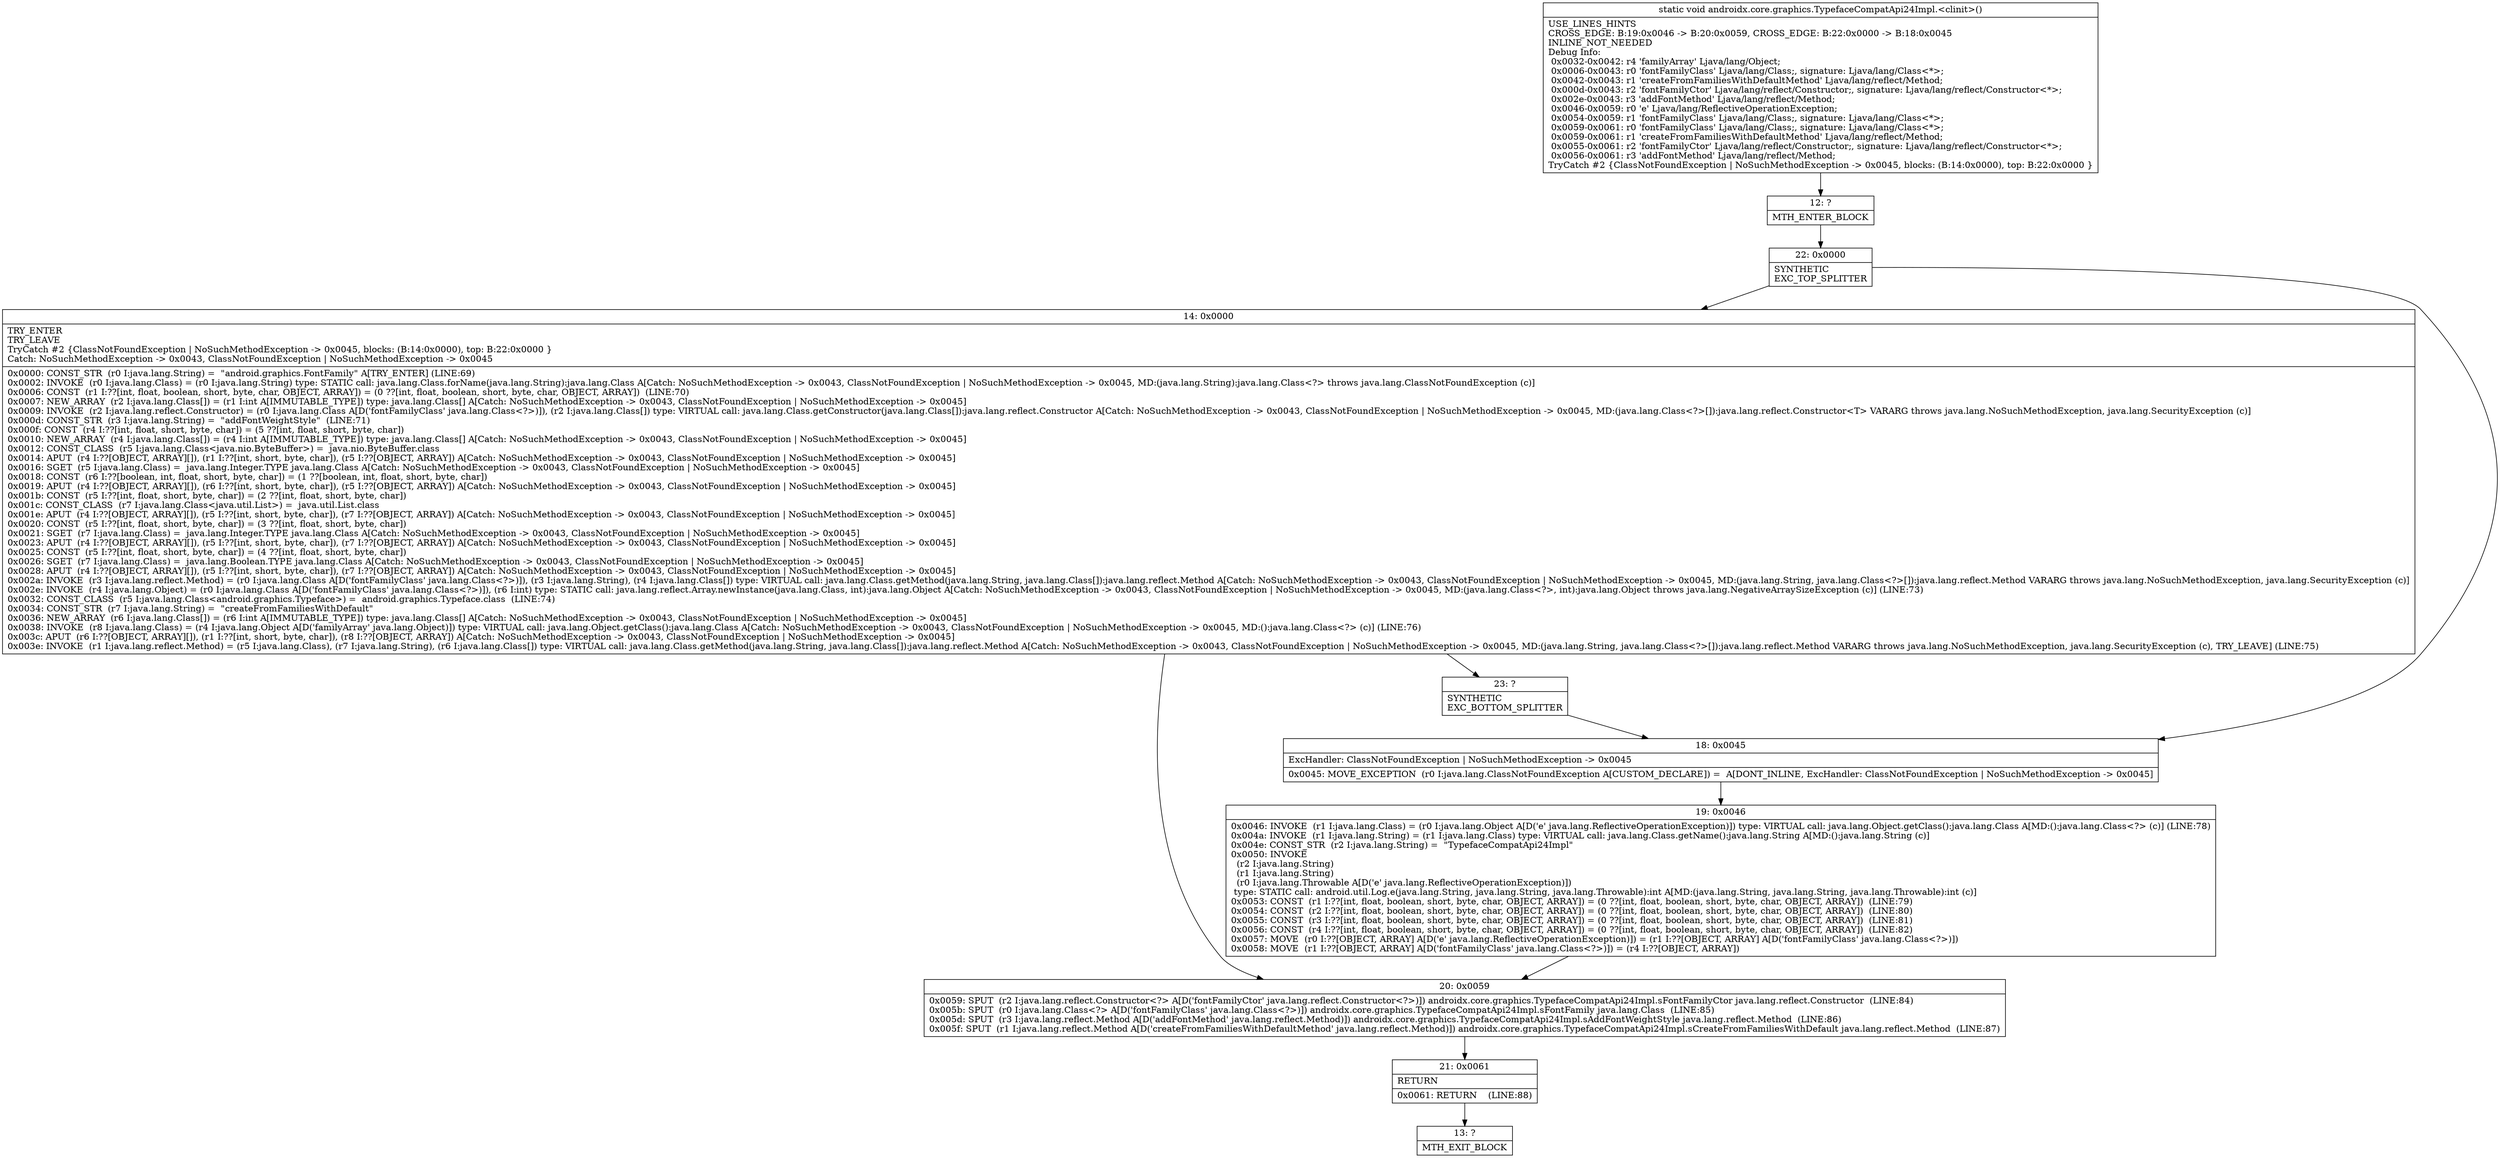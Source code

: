 digraph "CFG forandroidx.core.graphics.TypefaceCompatApi24Impl.\<clinit\>()V" {
Node_12 [shape=record,label="{12\:\ ?|MTH_ENTER_BLOCK\l}"];
Node_22 [shape=record,label="{22\:\ 0x0000|SYNTHETIC\lEXC_TOP_SPLITTER\l}"];
Node_14 [shape=record,label="{14\:\ 0x0000|TRY_ENTER\lTRY_LEAVE\lTryCatch #2 \{ClassNotFoundException \| NoSuchMethodException \-\> 0x0045, blocks: (B:14:0x0000), top: B:22:0x0000 \}\lCatch: NoSuchMethodException \-\> 0x0043, ClassNotFoundException \| NoSuchMethodException \-\> 0x0045\l|0x0000: CONST_STR  (r0 I:java.lang.String) =  \"android.graphics.FontFamily\" A[TRY_ENTER] (LINE:69)\l0x0002: INVOKE  (r0 I:java.lang.Class) = (r0 I:java.lang.String) type: STATIC call: java.lang.Class.forName(java.lang.String):java.lang.Class A[Catch: NoSuchMethodException \-\> 0x0043, ClassNotFoundException \| NoSuchMethodException \-\> 0x0045, MD:(java.lang.String):java.lang.Class\<?\> throws java.lang.ClassNotFoundException (c)]\l0x0006: CONST  (r1 I:??[int, float, boolean, short, byte, char, OBJECT, ARRAY]) = (0 ??[int, float, boolean, short, byte, char, OBJECT, ARRAY])  (LINE:70)\l0x0007: NEW_ARRAY  (r2 I:java.lang.Class[]) = (r1 I:int A[IMMUTABLE_TYPE]) type: java.lang.Class[] A[Catch: NoSuchMethodException \-\> 0x0043, ClassNotFoundException \| NoSuchMethodException \-\> 0x0045]\l0x0009: INVOKE  (r2 I:java.lang.reflect.Constructor) = (r0 I:java.lang.Class A[D('fontFamilyClass' java.lang.Class\<?\>)]), (r2 I:java.lang.Class[]) type: VIRTUAL call: java.lang.Class.getConstructor(java.lang.Class[]):java.lang.reflect.Constructor A[Catch: NoSuchMethodException \-\> 0x0043, ClassNotFoundException \| NoSuchMethodException \-\> 0x0045, MD:(java.lang.Class\<?\>[]):java.lang.reflect.Constructor\<T\> VARARG throws java.lang.NoSuchMethodException, java.lang.SecurityException (c)]\l0x000d: CONST_STR  (r3 I:java.lang.String) =  \"addFontWeightStyle\"  (LINE:71)\l0x000f: CONST  (r4 I:??[int, float, short, byte, char]) = (5 ??[int, float, short, byte, char]) \l0x0010: NEW_ARRAY  (r4 I:java.lang.Class[]) = (r4 I:int A[IMMUTABLE_TYPE]) type: java.lang.Class[] A[Catch: NoSuchMethodException \-\> 0x0043, ClassNotFoundException \| NoSuchMethodException \-\> 0x0045]\l0x0012: CONST_CLASS  (r5 I:java.lang.Class\<java.nio.ByteBuffer\>) =  java.nio.ByteBuffer.class \l0x0014: APUT  (r4 I:??[OBJECT, ARRAY][]), (r1 I:??[int, short, byte, char]), (r5 I:??[OBJECT, ARRAY]) A[Catch: NoSuchMethodException \-\> 0x0043, ClassNotFoundException \| NoSuchMethodException \-\> 0x0045]\l0x0016: SGET  (r5 I:java.lang.Class) =  java.lang.Integer.TYPE java.lang.Class A[Catch: NoSuchMethodException \-\> 0x0043, ClassNotFoundException \| NoSuchMethodException \-\> 0x0045]\l0x0018: CONST  (r6 I:??[boolean, int, float, short, byte, char]) = (1 ??[boolean, int, float, short, byte, char]) \l0x0019: APUT  (r4 I:??[OBJECT, ARRAY][]), (r6 I:??[int, short, byte, char]), (r5 I:??[OBJECT, ARRAY]) A[Catch: NoSuchMethodException \-\> 0x0043, ClassNotFoundException \| NoSuchMethodException \-\> 0x0045]\l0x001b: CONST  (r5 I:??[int, float, short, byte, char]) = (2 ??[int, float, short, byte, char]) \l0x001c: CONST_CLASS  (r7 I:java.lang.Class\<java.util.List\>) =  java.util.List.class \l0x001e: APUT  (r4 I:??[OBJECT, ARRAY][]), (r5 I:??[int, short, byte, char]), (r7 I:??[OBJECT, ARRAY]) A[Catch: NoSuchMethodException \-\> 0x0043, ClassNotFoundException \| NoSuchMethodException \-\> 0x0045]\l0x0020: CONST  (r5 I:??[int, float, short, byte, char]) = (3 ??[int, float, short, byte, char]) \l0x0021: SGET  (r7 I:java.lang.Class) =  java.lang.Integer.TYPE java.lang.Class A[Catch: NoSuchMethodException \-\> 0x0043, ClassNotFoundException \| NoSuchMethodException \-\> 0x0045]\l0x0023: APUT  (r4 I:??[OBJECT, ARRAY][]), (r5 I:??[int, short, byte, char]), (r7 I:??[OBJECT, ARRAY]) A[Catch: NoSuchMethodException \-\> 0x0043, ClassNotFoundException \| NoSuchMethodException \-\> 0x0045]\l0x0025: CONST  (r5 I:??[int, float, short, byte, char]) = (4 ??[int, float, short, byte, char]) \l0x0026: SGET  (r7 I:java.lang.Class) =  java.lang.Boolean.TYPE java.lang.Class A[Catch: NoSuchMethodException \-\> 0x0043, ClassNotFoundException \| NoSuchMethodException \-\> 0x0045]\l0x0028: APUT  (r4 I:??[OBJECT, ARRAY][]), (r5 I:??[int, short, byte, char]), (r7 I:??[OBJECT, ARRAY]) A[Catch: NoSuchMethodException \-\> 0x0043, ClassNotFoundException \| NoSuchMethodException \-\> 0x0045]\l0x002a: INVOKE  (r3 I:java.lang.reflect.Method) = (r0 I:java.lang.Class A[D('fontFamilyClass' java.lang.Class\<?\>)]), (r3 I:java.lang.String), (r4 I:java.lang.Class[]) type: VIRTUAL call: java.lang.Class.getMethod(java.lang.String, java.lang.Class[]):java.lang.reflect.Method A[Catch: NoSuchMethodException \-\> 0x0043, ClassNotFoundException \| NoSuchMethodException \-\> 0x0045, MD:(java.lang.String, java.lang.Class\<?\>[]):java.lang.reflect.Method VARARG throws java.lang.NoSuchMethodException, java.lang.SecurityException (c)]\l0x002e: INVOKE  (r4 I:java.lang.Object) = (r0 I:java.lang.Class A[D('fontFamilyClass' java.lang.Class\<?\>)]), (r6 I:int) type: STATIC call: java.lang.reflect.Array.newInstance(java.lang.Class, int):java.lang.Object A[Catch: NoSuchMethodException \-\> 0x0043, ClassNotFoundException \| NoSuchMethodException \-\> 0x0045, MD:(java.lang.Class\<?\>, int):java.lang.Object throws java.lang.NegativeArraySizeException (c)] (LINE:73)\l0x0032: CONST_CLASS  (r5 I:java.lang.Class\<android.graphics.Typeface\>) =  android.graphics.Typeface.class  (LINE:74)\l0x0034: CONST_STR  (r7 I:java.lang.String) =  \"createFromFamiliesWithDefault\" \l0x0036: NEW_ARRAY  (r6 I:java.lang.Class[]) = (r6 I:int A[IMMUTABLE_TYPE]) type: java.lang.Class[] A[Catch: NoSuchMethodException \-\> 0x0043, ClassNotFoundException \| NoSuchMethodException \-\> 0x0045]\l0x0038: INVOKE  (r8 I:java.lang.Class) = (r4 I:java.lang.Object A[D('familyArray' java.lang.Object)]) type: VIRTUAL call: java.lang.Object.getClass():java.lang.Class A[Catch: NoSuchMethodException \-\> 0x0043, ClassNotFoundException \| NoSuchMethodException \-\> 0x0045, MD:():java.lang.Class\<?\> (c)] (LINE:76)\l0x003c: APUT  (r6 I:??[OBJECT, ARRAY][]), (r1 I:??[int, short, byte, char]), (r8 I:??[OBJECT, ARRAY]) A[Catch: NoSuchMethodException \-\> 0x0043, ClassNotFoundException \| NoSuchMethodException \-\> 0x0045]\l0x003e: INVOKE  (r1 I:java.lang.reflect.Method) = (r5 I:java.lang.Class), (r7 I:java.lang.String), (r6 I:java.lang.Class[]) type: VIRTUAL call: java.lang.Class.getMethod(java.lang.String, java.lang.Class[]):java.lang.reflect.Method A[Catch: NoSuchMethodException \-\> 0x0043, ClassNotFoundException \| NoSuchMethodException \-\> 0x0045, MD:(java.lang.String, java.lang.Class\<?\>[]):java.lang.reflect.Method VARARG throws java.lang.NoSuchMethodException, java.lang.SecurityException (c), TRY_LEAVE] (LINE:75)\l}"];
Node_20 [shape=record,label="{20\:\ 0x0059|0x0059: SPUT  (r2 I:java.lang.reflect.Constructor\<?\> A[D('fontFamilyCtor' java.lang.reflect.Constructor\<?\>)]) androidx.core.graphics.TypefaceCompatApi24Impl.sFontFamilyCtor java.lang.reflect.Constructor  (LINE:84)\l0x005b: SPUT  (r0 I:java.lang.Class\<?\> A[D('fontFamilyClass' java.lang.Class\<?\>)]) androidx.core.graphics.TypefaceCompatApi24Impl.sFontFamily java.lang.Class  (LINE:85)\l0x005d: SPUT  (r3 I:java.lang.reflect.Method A[D('addFontMethod' java.lang.reflect.Method)]) androidx.core.graphics.TypefaceCompatApi24Impl.sAddFontWeightStyle java.lang.reflect.Method  (LINE:86)\l0x005f: SPUT  (r1 I:java.lang.reflect.Method A[D('createFromFamiliesWithDefaultMethod' java.lang.reflect.Method)]) androidx.core.graphics.TypefaceCompatApi24Impl.sCreateFromFamiliesWithDefault java.lang.reflect.Method  (LINE:87)\l}"];
Node_21 [shape=record,label="{21\:\ 0x0061|RETURN\l|0x0061: RETURN    (LINE:88)\l}"];
Node_13 [shape=record,label="{13\:\ ?|MTH_EXIT_BLOCK\l}"];
Node_23 [shape=record,label="{23\:\ ?|SYNTHETIC\lEXC_BOTTOM_SPLITTER\l}"];
Node_18 [shape=record,label="{18\:\ 0x0045|ExcHandler: ClassNotFoundException \| NoSuchMethodException \-\> 0x0045\l|0x0045: MOVE_EXCEPTION  (r0 I:java.lang.ClassNotFoundException A[CUSTOM_DECLARE]) =  A[DONT_INLINE, ExcHandler: ClassNotFoundException \| NoSuchMethodException \-\> 0x0045]\l}"];
Node_19 [shape=record,label="{19\:\ 0x0046|0x0046: INVOKE  (r1 I:java.lang.Class) = (r0 I:java.lang.Object A[D('e' java.lang.ReflectiveOperationException)]) type: VIRTUAL call: java.lang.Object.getClass():java.lang.Class A[MD:():java.lang.Class\<?\> (c)] (LINE:78)\l0x004a: INVOKE  (r1 I:java.lang.String) = (r1 I:java.lang.Class) type: VIRTUAL call: java.lang.Class.getName():java.lang.String A[MD:():java.lang.String (c)]\l0x004e: CONST_STR  (r2 I:java.lang.String) =  \"TypefaceCompatApi24Impl\" \l0x0050: INVOKE  \l  (r2 I:java.lang.String)\l  (r1 I:java.lang.String)\l  (r0 I:java.lang.Throwable A[D('e' java.lang.ReflectiveOperationException)])\l type: STATIC call: android.util.Log.e(java.lang.String, java.lang.String, java.lang.Throwable):int A[MD:(java.lang.String, java.lang.String, java.lang.Throwable):int (c)]\l0x0053: CONST  (r1 I:??[int, float, boolean, short, byte, char, OBJECT, ARRAY]) = (0 ??[int, float, boolean, short, byte, char, OBJECT, ARRAY])  (LINE:79)\l0x0054: CONST  (r2 I:??[int, float, boolean, short, byte, char, OBJECT, ARRAY]) = (0 ??[int, float, boolean, short, byte, char, OBJECT, ARRAY])  (LINE:80)\l0x0055: CONST  (r3 I:??[int, float, boolean, short, byte, char, OBJECT, ARRAY]) = (0 ??[int, float, boolean, short, byte, char, OBJECT, ARRAY])  (LINE:81)\l0x0056: CONST  (r4 I:??[int, float, boolean, short, byte, char, OBJECT, ARRAY]) = (0 ??[int, float, boolean, short, byte, char, OBJECT, ARRAY])  (LINE:82)\l0x0057: MOVE  (r0 I:??[OBJECT, ARRAY] A[D('e' java.lang.ReflectiveOperationException)]) = (r1 I:??[OBJECT, ARRAY] A[D('fontFamilyClass' java.lang.Class\<?\>)]) \l0x0058: MOVE  (r1 I:??[OBJECT, ARRAY] A[D('fontFamilyClass' java.lang.Class\<?\>)]) = (r4 I:??[OBJECT, ARRAY]) \l}"];
MethodNode[shape=record,label="{static void androidx.core.graphics.TypefaceCompatApi24Impl.\<clinit\>()  | USE_LINES_HINTS\lCROSS_EDGE: B:19:0x0046 \-\> B:20:0x0059, CROSS_EDGE: B:22:0x0000 \-\> B:18:0x0045\lINLINE_NOT_NEEDED\lDebug Info:\l  0x0032\-0x0042: r4 'familyArray' Ljava\/lang\/Object;\l  0x0006\-0x0043: r0 'fontFamilyClass' Ljava\/lang\/Class;, signature: Ljava\/lang\/Class\<*\>;\l  0x0042\-0x0043: r1 'createFromFamiliesWithDefaultMethod' Ljava\/lang\/reflect\/Method;\l  0x000d\-0x0043: r2 'fontFamilyCtor' Ljava\/lang\/reflect\/Constructor;, signature: Ljava\/lang\/reflect\/Constructor\<*\>;\l  0x002e\-0x0043: r3 'addFontMethod' Ljava\/lang\/reflect\/Method;\l  0x0046\-0x0059: r0 'e' Ljava\/lang\/ReflectiveOperationException;\l  0x0054\-0x0059: r1 'fontFamilyClass' Ljava\/lang\/Class;, signature: Ljava\/lang\/Class\<*\>;\l  0x0059\-0x0061: r0 'fontFamilyClass' Ljava\/lang\/Class;, signature: Ljava\/lang\/Class\<*\>;\l  0x0059\-0x0061: r1 'createFromFamiliesWithDefaultMethod' Ljava\/lang\/reflect\/Method;\l  0x0055\-0x0061: r2 'fontFamilyCtor' Ljava\/lang\/reflect\/Constructor;, signature: Ljava\/lang\/reflect\/Constructor\<*\>;\l  0x0056\-0x0061: r3 'addFontMethod' Ljava\/lang\/reflect\/Method;\lTryCatch #2 \{ClassNotFoundException \| NoSuchMethodException \-\> 0x0045, blocks: (B:14:0x0000), top: B:22:0x0000 \}\l}"];
MethodNode -> Node_12;Node_12 -> Node_22;
Node_22 -> Node_14;
Node_22 -> Node_18;
Node_14 -> Node_20;
Node_14 -> Node_23;
Node_20 -> Node_21;
Node_21 -> Node_13;
Node_23 -> Node_18;
Node_18 -> Node_19;
Node_19 -> Node_20;
}

